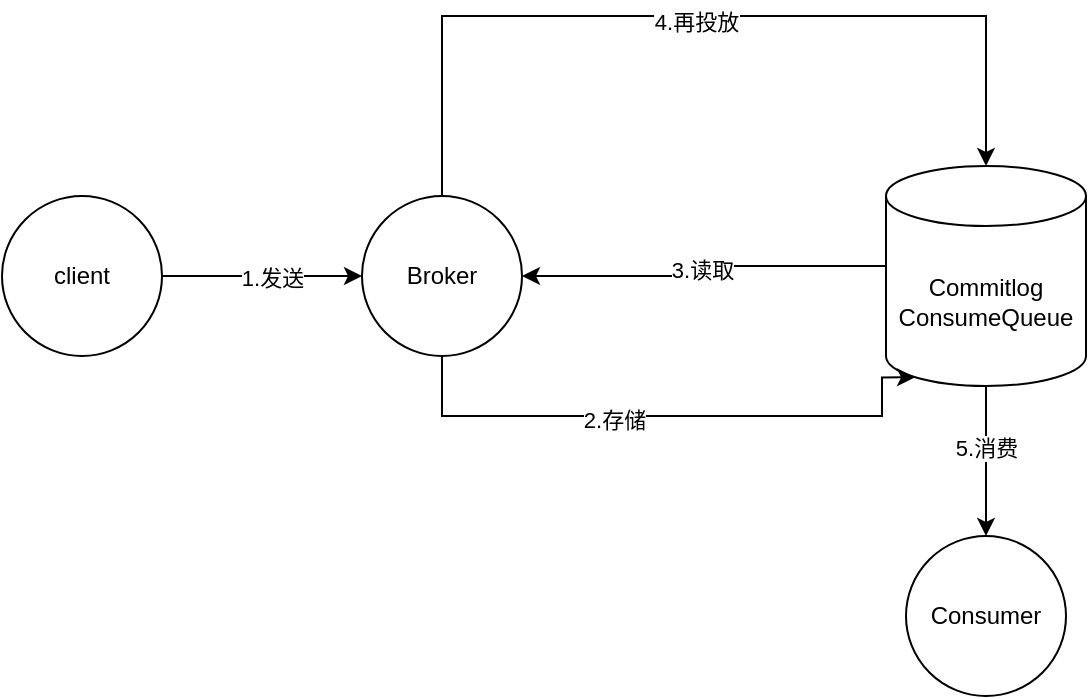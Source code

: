 <mxfile version="24.0.7" type="github">
  <diagram name="第 1 页" id="k0BQ1CpjjHrx04w0RQIO">
    <mxGraphModel dx="1562" dy="818" grid="1" gridSize="10" guides="1" tooltips="1" connect="1" arrows="1" fold="1" page="1" pageScale="1" pageWidth="827" pageHeight="1169" math="0" shadow="0">
      <root>
        <mxCell id="0" />
        <mxCell id="1" parent="0" />
        <mxCell id="OqB_kS4ZAkcXBG63nm3j-3" value="" style="edgeStyle=orthogonalEdgeStyle;rounded=0;orthogonalLoop=1;jettySize=auto;html=1;entryX=0;entryY=0.5;entryDx=0;entryDy=0;" edge="1" parent="1" source="OqB_kS4ZAkcXBG63nm3j-1" target="OqB_kS4ZAkcXBG63nm3j-5">
          <mxGeometry relative="1" as="geometry">
            <mxPoint x="90" y="390" as="targetPoint" />
          </mxGeometry>
        </mxCell>
        <mxCell id="OqB_kS4ZAkcXBG63nm3j-11" value="1.发送" style="edgeLabel;html=1;align=center;verticalAlign=middle;resizable=0;points=[];" vertex="1" connectable="0" parent="OqB_kS4ZAkcXBG63nm3j-3">
          <mxGeometry x="0.087" y="-1" relative="1" as="geometry">
            <mxPoint as="offset" />
          </mxGeometry>
        </mxCell>
        <mxCell id="OqB_kS4ZAkcXBG63nm3j-1" value="client" style="ellipse;whiteSpace=wrap;html=1;aspect=fixed;" vertex="1" parent="1">
          <mxGeometry x="40" y="150" width="80" height="80" as="geometry" />
        </mxCell>
        <mxCell id="OqB_kS4ZAkcXBG63nm3j-8" value="" style="edgeStyle=orthogonalEdgeStyle;rounded=0;orthogonalLoop=1;jettySize=auto;html=1;entryX=1;entryY=0.5;entryDx=0;entryDy=0;" edge="1" parent="1" source="OqB_kS4ZAkcXBG63nm3j-2" target="OqB_kS4ZAkcXBG63nm3j-5">
          <mxGeometry relative="1" as="geometry">
            <mxPoint x="450" y="200" as="targetPoint" />
            <Array as="points">
              <mxPoint x="391" y="185" />
              <mxPoint x="391" y="190" />
              <mxPoint x="300" y="190" />
            </Array>
          </mxGeometry>
        </mxCell>
        <mxCell id="OqB_kS4ZAkcXBG63nm3j-12" value="3.读取" style="edgeLabel;html=1;align=center;verticalAlign=middle;resizable=0;points=[];" vertex="1" connectable="0" parent="OqB_kS4ZAkcXBG63nm3j-8">
          <mxGeometry x="-0.004" y="-1" relative="1" as="geometry">
            <mxPoint as="offset" />
          </mxGeometry>
        </mxCell>
        <mxCell id="OqB_kS4ZAkcXBG63nm3j-16" value="" style="edgeStyle=orthogonalEdgeStyle;rounded=0;orthogonalLoop=1;jettySize=auto;html=1;" edge="1" parent="1" source="OqB_kS4ZAkcXBG63nm3j-2" target="OqB_kS4ZAkcXBG63nm3j-14">
          <mxGeometry relative="1" as="geometry" />
        </mxCell>
        <mxCell id="OqB_kS4ZAkcXBG63nm3j-17" value="5.消费" style="edgeLabel;html=1;align=center;verticalAlign=middle;resizable=0;points=[];" vertex="1" connectable="0" parent="OqB_kS4ZAkcXBG63nm3j-16">
          <mxGeometry x="-0.18" relative="1" as="geometry">
            <mxPoint as="offset" />
          </mxGeometry>
        </mxCell>
        <mxCell id="OqB_kS4ZAkcXBG63nm3j-2" value="Commitlog&lt;div&gt;ConsumeQueue&lt;/div&gt;" style="shape=cylinder3;whiteSpace=wrap;html=1;boundedLbl=1;backgroundOutline=1;size=15;" vertex="1" parent="1">
          <mxGeometry x="482" y="135" width="100" height="110" as="geometry" />
        </mxCell>
        <mxCell id="OqB_kS4ZAkcXBG63nm3j-5" value="Broker" style="ellipse;whiteSpace=wrap;html=1;aspect=fixed;" vertex="1" parent="1">
          <mxGeometry x="220" y="150" width="80" height="80" as="geometry" />
        </mxCell>
        <mxCell id="OqB_kS4ZAkcXBG63nm3j-7" style="edgeStyle=orthogonalEdgeStyle;rounded=0;orthogonalLoop=1;jettySize=auto;html=1;entryX=0.5;entryY=0;entryDx=0;entryDy=0;entryPerimeter=0;exitX=0.5;exitY=0;exitDx=0;exitDy=0;" edge="1" parent="1" source="OqB_kS4ZAkcXBG63nm3j-5" target="OqB_kS4ZAkcXBG63nm3j-2">
          <mxGeometry relative="1" as="geometry">
            <Array as="points">
              <mxPoint x="260" y="60" />
              <mxPoint x="532" y="60" />
            </Array>
          </mxGeometry>
        </mxCell>
        <mxCell id="OqB_kS4ZAkcXBG63nm3j-13" value="4.再投放" style="edgeLabel;html=1;align=center;verticalAlign=middle;resizable=0;points=[];" vertex="1" connectable="0" parent="OqB_kS4ZAkcXBG63nm3j-7">
          <mxGeometry x="-0.007" y="-3" relative="1" as="geometry">
            <mxPoint as="offset" />
          </mxGeometry>
        </mxCell>
        <mxCell id="OqB_kS4ZAkcXBG63nm3j-14" value="Consumer" style="ellipse;whiteSpace=wrap;html=1;aspect=fixed;" vertex="1" parent="1">
          <mxGeometry x="492" y="320" width="80" height="80" as="geometry" />
        </mxCell>
        <mxCell id="OqB_kS4ZAkcXBG63nm3j-18" style="edgeStyle=orthogonalEdgeStyle;rounded=0;orthogonalLoop=1;jettySize=auto;html=1;entryX=0.145;entryY=1;entryDx=0;entryDy=-4.35;entryPerimeter=0;exitX=0.5;exitY=1;exitDx=0;exitDy=0;" edge="1" parent="1" source="OqB_kS4ZAkcXBG63nm3j-5" target="OqB_kS4ZAkcXBG63nm3j-2">
          <mxGeometry relative="1" as="geometry">
            <Array as="points">
              <mxPoint x="260" y="260" />
              <mxPoint x="480" y="260" />
              <mxPoint x="480" y="241" />
            </Array>
          </mxGeometry>
        </mxCell>
        <mxCell id="OqB_kS4ZAkcXBG63nm3j-19" value="2.存储" style="edgeLabel;html=1;align=center;verticalAlign=middle;resizable=0;points=[];" vertex="1" connectable="0" parent="OqB_kS4ZAkcXBG63nm3j-18">
          <mxGeometry x="-0.192" y="-2" relative="1" as="geometry">
            <mxPoint as="offset" />
          </mxGeometry>
        </mxCell>
      </root>
    </mxGraphModel>
  </diagram>
</mxfile>

